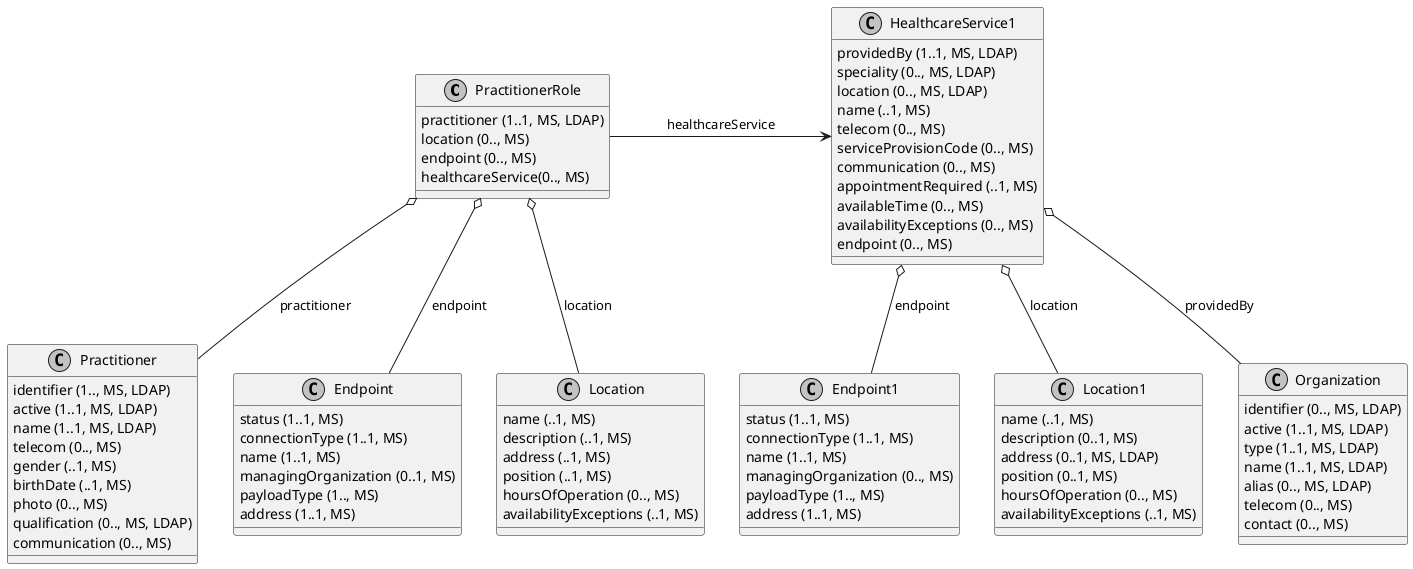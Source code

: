 @startuml ClassDiagram.PractitionerRole
skinparam monochrome true

class PractitionerRole {
  {field} practitioner (1..1, MS, LDAP)
  {field} location (0.., MS)
  {field} endpoint (0.., MS)
  {field} healthcareService(0.., MS)
}
class HealthcareService1 {
  {field} providedBy (1..1, MS, LDAP)
  {field} speciality (0.., MS, LDAP)
  {field} location (0.., MS, LDAP)
  {field} name (..1, MS)
  {field} telecom (0.., MS)
  {field} serviceProvisionCode (0.., MS)
  {field} communication (0.., MS)
  {field} appointmentRequired (..1, MS)
  {field} availableTime (0.., MS)
  {field} availabilityExceptions (0.., MS)
  {field} endpoint (0.., MS)
}
class Practitioner {
  {field} identifier (1.., MS, LDAP)
  {field} active (1..1, MS, LDAP)
  {field} name (1..1, MS, LDAP)
  {field} telecom (0.., MS)
  {field} gender (..1, MS)
  {field} birthDate (..1, MS)
  {field} photo (0.., MS)
  {field} qualification (0.., MS, LDAP)
  {field} communication (0.., MS)
}
class Endpoint {
  {field} status (1..1, MS)
  {field} connectionType (1..1, MS)
  {field} name (1..1, MS)
  {field} managingOrganization (0..1, MS)
  {field} payloadType (1.., MS)
  {field} address (1..1, MS)
}
class Location {
  {field} name (..1, MS)
  {field} description (..1, MS)
  {field} address (..1, MS)
  {field} position (..1, MS)
  {field} hoursOfOperation (0.., MS)
  {field} availabilityExceptions (..1, MS)
}
class Endpoint1 {
  {field} status (1..1, MS)
  {field} connectionType (1..1, MS)
  {field} name (1..1, MS)
  {field} managingOrganization (0.., MS)
  {field} payloadType (1.., MS)
  {field} address (1..1, MS)
}
class Location1 {
  {field} name (..1, MS)
  {field} description (0..1, MS)
  {field} address (0..1, MS, LDAP)
  {field} position (0..1, MS)
  {field} hoursOfOperation (0.., MS)
  {field} availabilityExceptions (..1, MS)
}
class Organization {
  {field} identifier (0.., MS, LDAP)
  {field} active (1..1, MS, LDAP)
  {field} type (1..1, MS, LDAP)
  {field} name (1..1, MS, LDAP)
  {field} alias (0.., MS, LDAP)
  {field} telecom (0.., MS)
  {field} contact (0.., MS)
}

PractitionerRole o-- Practitioner: practitioner
PractitionerRole o-- Endpoint: endpoint
PractitionerRole o-- Location: location


HealthcareService1 o-- Organization: providedBy
HealthcareService1 o-- Endpoint1: endpoint
HealthcareService1 o-- Location1: location

PractitionerRole -right-> HealthcareService1: healthcareService
@enduml
